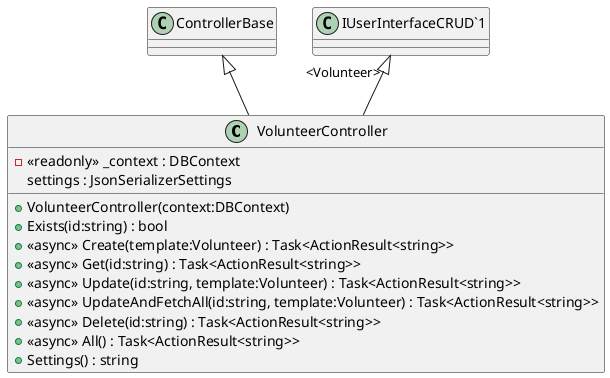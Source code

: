 @startuml
class VolunteerController {
    - <<readonly>> _context : DBContext
    settings : JsonSerializerSettings
    + VolunteerController(context:DBContext)
    + Exists(id:string) : bool
    + <<async>> Create(template:Volunteer) : Task<ActionResult<string>>
    + <<async>> Get(id:string) : Task<ActionResult<string>>
    + <<async>> Update(id:string, template:Volunteer) : Task<ActionResult<string>>
    + <<async>> UpdateAndFetchAll(id:string, template:Volunteer) : Task<ActionResult<string>>
    + <<async>> Delete(id:string) : Task<ActionResult<string>>
    + <<async>> All() : Task<ActionResult<string>>
    + Settings() : string
}
ControllerBase <|-- VolunteerController
"IUserInterfaceCRUD`1" "<Volunteer>" <|-- VolunteerController
@enduml

